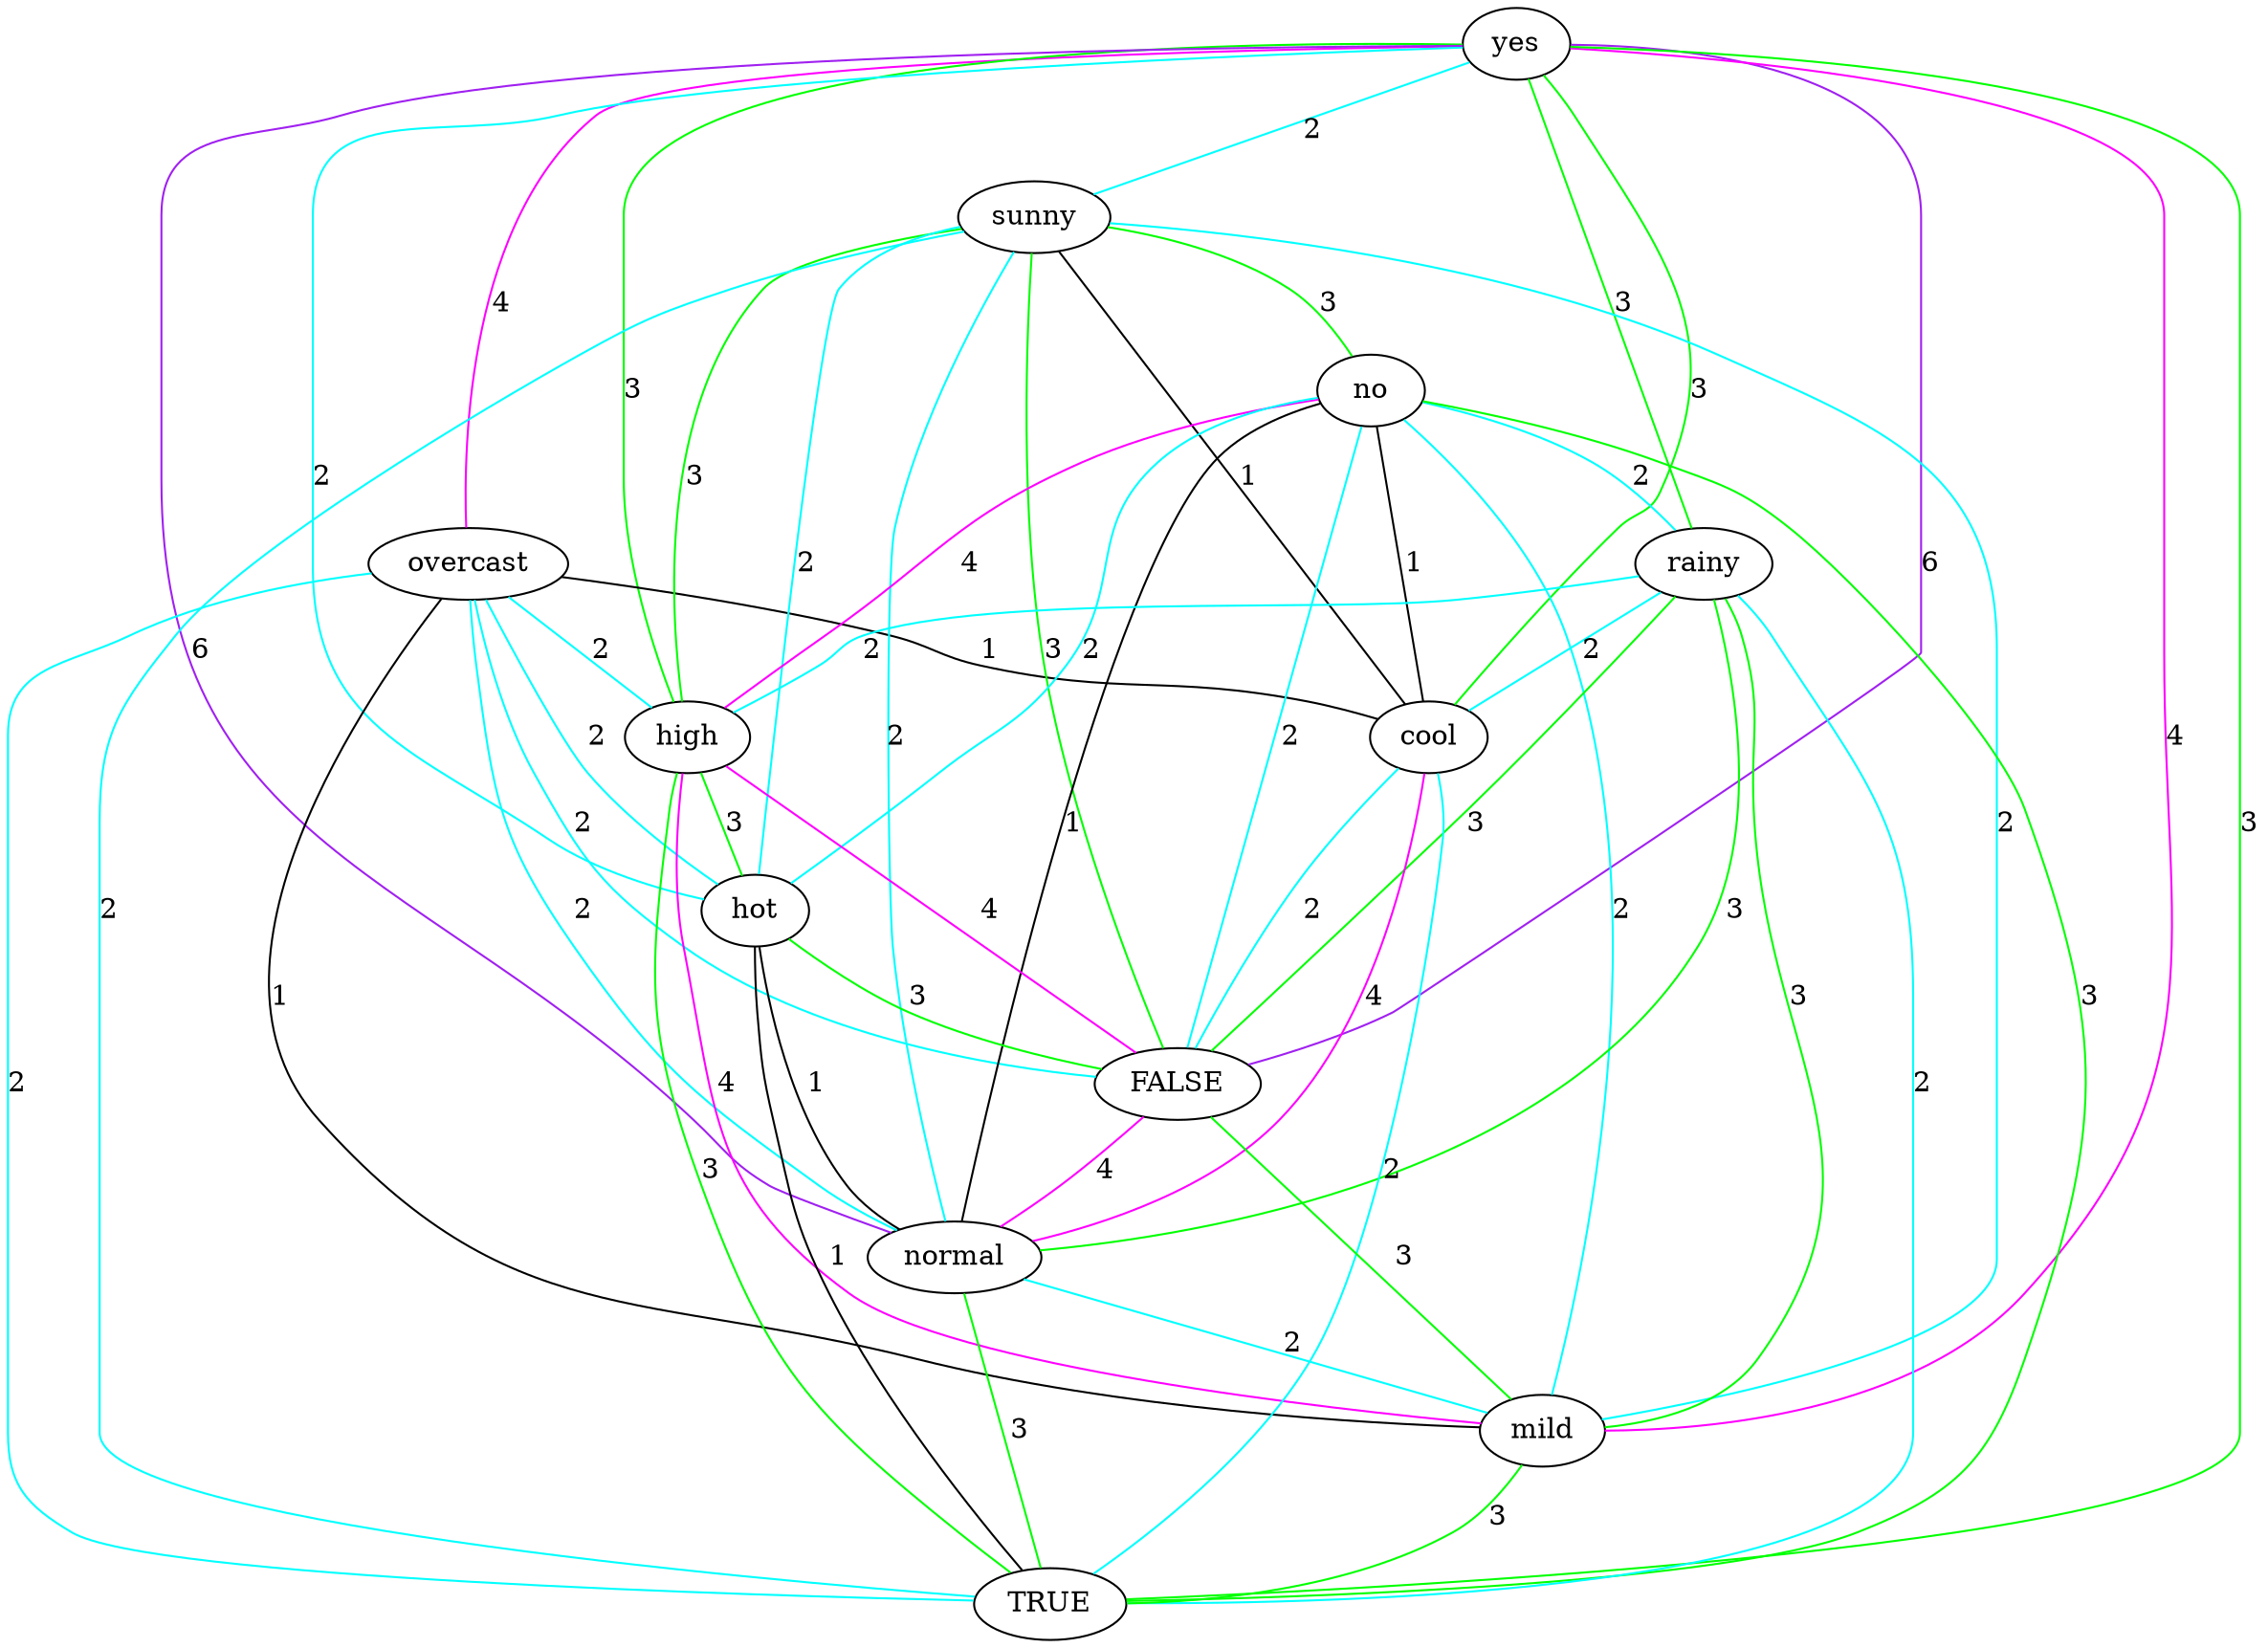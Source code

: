 strict graph "" {
yes;
overcast;
sunny;
no;
rainy;
high;
hot;
cool;
FALSE;
normal;
mild;
TRUE;
yes -- sunny  [color=cyan, label=2];
yes -- hot  [color=cyan, label=2];
yes -- overcast  [color=magenta, label=4];
yes -- FALSE  [color=purple, label=6];
yes -- normal  [color=purple, label=6];
yes -- cool  [color=green, label=3];
yes -- mild  [color=magenta, label=4];
yes -- high  [color=green, label=3];
yes -- rainy  [color=green, label=3];
yes -- TRUE  [color=green, label=3];
overcast -- hot  [color=cyan, label=2];
overcast -- cool  [color=black, label=1];
overcast -- FALSE  [color=cyan, label=2];
overcast -- normal  [color=cyan, label=2];
overcast -- mild  [color=black, label=1];
overcast -- high  [color=cyan, label=2];
overcast -- TRUE  [color=cyan, label=2];
sunny -- hot  [color=cyan, label=2];
sunny -- TRUE  [color=cyan, label=2];
sunny -- FALSE  [color=green, label=3];
sunny -- normal  [color=cyan, label=2];
sunny -- mild  [color=cyan, label=2];
sunny -- high  [color=green, label=3];
sunny -- cool  [color=black, label=1];
sunny -- no  [color=green, label=3];
no -- normal  [color=black, label=1];
no -- hot  [color=cyan, label=2];
no -- TRUE  [color=green, label=3];
no -- FALSE  [color=cyan, label=2];
no -- cool  [color=black, label=1];
no -- mild  [color=cyan, label=2];
no -- high  [color=magenta, label=4];
no -- rainy  [color=cyan, label=2];
rainy -- cool  [color=cyan, label=2];
rainy -- FALSE  [color=green, label=3];
rainy -- mild  [color=green, label=3];
rainy -- high  [color=cyan, label=2];
rainy -- normal  [color=green, label=3];
rainy -- TRUE  [color=cyan, label=2];
high -- hot  [color=green, label=3];
high -- FALSE  [color=magenta, label=4];
high -- mild  [color=magenta, label=4];
high -- TRUE  [color=green, label=3];
hot -- TRUE  [color=black, label=1];
hot -- FALSE  [color=green, label=3];
hot -- normal  [color=black, label=1];
cool -- FALSE  [color=cyan, label=2];
cool -- TRUE  [color=cyan, label=2];
cool -- normal  [color=magenta, label=4];
FALSE -- normal  [color=magenta, label=4];
FALSE -- mild  [color=green, label=3];
normal -- mild  [color=cyan, label=2];
normal -- TRUE  [color=green, label=3];
mild -- TRUE  [color=green, label=3];
}
